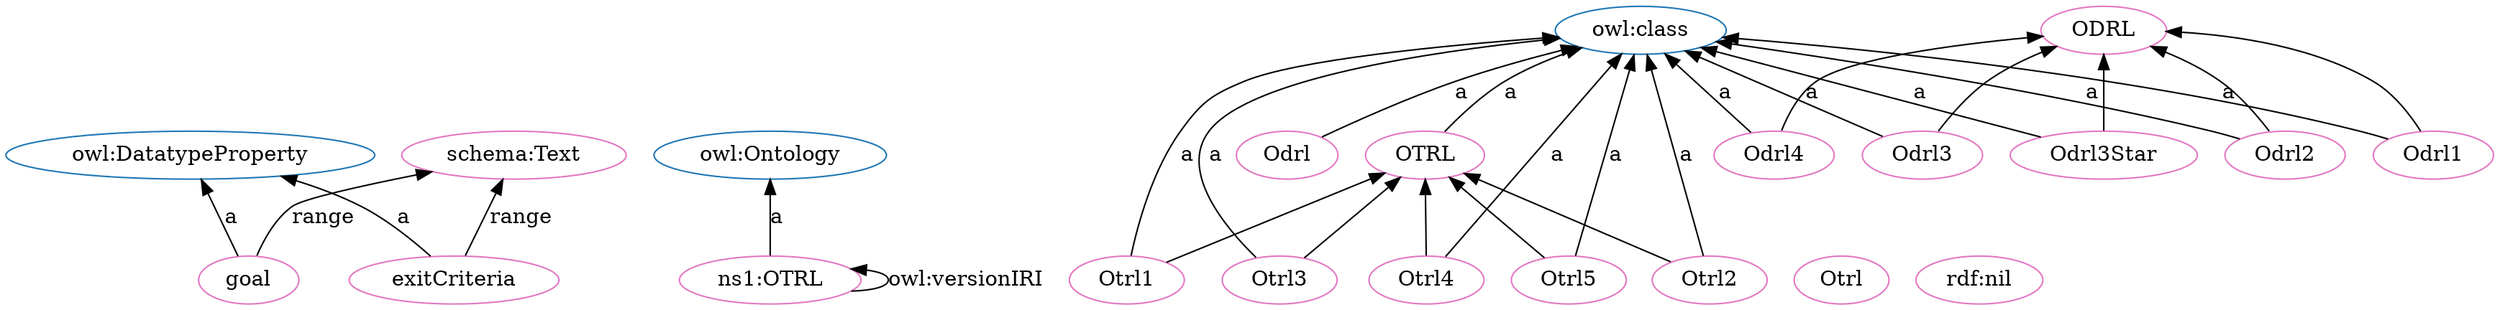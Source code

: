 digraph G {
  rankdir=BT
  node[height=.3]
"http://www.w3.org/2002/07/owl#DatatypeProperty" [fillcolor="#1f77b4" color="#1f77b4" label="owl:DatatypeProperty"]
"http://www.w3.org/2002/07/owl#Ontology" [fillcolor="#1f77b4" color="#1f77b4" label="owl:Ontology"]
"http://purl.org/oseg/ontologies/OTRL#OTRL" [fillcolor="#1f77b4" color="#1f77b4" label="OTRL"]
"http://purl.org/oseg/ontologies/OTRL#ODRL" [fillcolor="#1f77b4" color="#1f77b4" label="ODRL"]
"http://www.w3.org/2002/07/owl#class" [fillcolor="#1f77b4" color="#1f77b4" label="owl:class"]
"http://purl.org/oseg/ontologies/OTRL#Otrl4" [fillcolor="#e377c2" color="#e377c2" label="Otrl4"]
"http://purl.org/oseg/ontologies/OTRL#Otrl1" [fillcolor="#e377c2" color="#e377c2" label="Otrl1"]
"http://purl.org/oseg/ontologies/OTRL#OTRL" [fillcolor="#e377c2" color="#e377c2" label="OTRL"]
"http://purl.org/oseg/ontologies/OTRL#goal" [fillcolor="#e377c2" color="#e377c2" label="goal"]
"http://purl.org/oseg/ontologies/OTRL#Otrl" [fillcolor="#e377c2" color="#e377c2" label="Otrl"]
"http://purl.org/oseg/ontologies/OTRL#ODRL" [fillcolor="#e377c2" color="#e377c2" label="ODRL"]
"http://purl.org/oseg/ontologies/OTRL#Odrl2" [fillcolor="#e377c2" color="#e377c2" label="Odrl2"]
"http://purl.org/oseg/ontologies/OTRL#Odrl3" [fillcolor="#e377c2" color="#e377c2" label="Odrl3"]
"http://www.w3.org/1999/02/22-rdf-syntax-ns#nil" [fillcolor="#e377c2" color="#e377c2" label="rdf:nil"]
"http://purl.org/oseg/ontologies/OTRL" [fillcolor="#e377c2" color="#e377c2" label="ns1:OTRL"]
"http://purl.org/oseg/ontologies/OTRL#exitCriteria" [fillcolor="#e377c2" color="#e377c2" label="exitCriteria"]
"http://purl.org/oseg/ontologies/OTRL#Otrl3" [fillcolor="#e377c2" color="#e377c2" label="Otrl3"]
"http://purl.org/oseg/ontologies/OTRL#Odrl" [fillcolor="#e377c2" color="#e377c2" label="Odrl"]
"http://purl.org/oseg/ontologies/OTRL#Odrl4" [fillcolor="#e377c2" color="#e377c2" label="Odrl4"]
"http://purl.org/oseg/ontologies/OTRL#Odrl3Star" [fillcolor="#e377c2" color="#e377c2" label="Odrl3Star"]
"http://schema.org/Text" [fillcolor="#e377c2" color="#e377c2" label="schema:Text"]
"http://purl.org/oseg/ontologies/OTRL#Otrl2" [fillcolor="#e377c2" color="#e377c2" label="Otrl2"]
"http://purl.org/oseg/ontologies/OTRL#Otrl5" [fillcolor="#e377c2" color="#e377c2" label="Otrl5"]
"http://purl.org/oseg/ontologies/OTRL#Odrl1" [fillcolor="#e377c2" color="#e377c2" label="Odrl1"]
  "http://purl.org/oseg/ontologies/OTRL#Otrl4" -> "http://purl.org/oseg/ontologies/OTRL#OTRL" [label=""]
  "http://purl.org/oseg/ontologies/OTRL#goal" -> "http://www.w3.org/2002/07/owl#DatatypeProperty" [label="a"]
  "http://purl.org/oseg/ontologies/OTRL#Odrl3" -> "http://www.w3.org/2002/07/owl#class" [label="a"]
  "http://purl.org/oseg/ontologies/OTRL" -> "http://www.w3.org/2002/07/owl#Ontology" [label="a"]
  "http://purl.org/oseg/ontologies/OTRL#Otrl3" -> "http://www.w3.org/2002/07/owl#class" [label="a"]
  "http://purl.org/oseg/ontologies/OTRL#Otrl3" -> "http://purl.org/oseg/ontologies/OTRL#OTRL" [label=""]
  "http://purl.org/oseg/ontologies/OTRL#Odrl3" -> "http://purl.org/oseg/ontologies/OTRL#ODRL" [label=""]
  "http://purl.org/oseg/ontologies/OTRL#Odrl3Star" -> "http://www.w3.org/2002/07/owl#class" [label="a"]
  "http://purl.org/oseg/ontologies/OTRL#Odrl3Star" -> "http://purl.org/oseg/ontologies/OTRL#ODRL" [label=""]
  "http://purl.org/oseg/ontologies/OTRL#Otrl5" -> "http://purl.org/oseg/ontologies/OTRL#OTRL" [label=""]
  "http://purl.org/oseg/ontologies/OTRL" -> "http://purl.org/oseg/ontologies/OTRL" [label="owl:versionIRI"]
  "http://purl.org/oseg/ontologies/OTRL#Otrl2" -> "http://www.w3.org/2002/07/owl#class" [label="a"]
  "http://purl.org/oseg/ontologies/OTRL#Otrl4" -> "http://www.w3.org/2002/07/owl#class" [label="a"]
  "http://purl.org/oseg/ontologies/OTRL#Otrl1" -> "http://www.w3.org/2002/07/owl#class" [label="a"]
  "http://purl.org/oseg/ontologies/OTRL#OTRL" -> "http://www.w3.org/2002/07/owl#class" [label="a"]
  "http://purl.org/oseg/ontologies/OTRL#Odrl4" -> "http://purl.org/oseg/ontologies/OTRL#ODRL" [label=""]
  "http://purl.org/oseg/ontologies/OTRL#Odrl2" -> "http://www.w3.org/2002/07/owl#class" [label="a"]
  "http://purl.org/oseg/ontologies/OTRL#Otrl2" -> "http://purl.org/oseg/ontologies/OTRL#OTRL" [label=""]
  "http://purl.org/oseg/ontologies/OTRL#exitCriteria" -> "http://www.w3.org/2002/07/owl#DatatypeProperty" [label="a"]
  "http://purl.org/oseg/ontologies/OTRL#Odrl2" -> "http://purl.org/oseg/ontologies/OTRL#ODRL" [label=""]
  "http://purl.org/oseg/ontologies/OTRL#Odrl4" -> "http://www.w3.org/2002/07/owl#class" [label="a"]
  "http://purl.org/oseg/ontologies/OTRL#Odrl" -> "http://www.w3.org/2002/07/owl#class" [label="a"]
  "http://purl.org/oseg/ontologies/OTRL#Odrl1" -> "http://purl.org/oseg/ontologies/OTRL#ODRL" [label=""]
  "http://purl.org/oseg/ontologies/OTRL#goal" -> "http://schema.org/Text" [label="range"]
  "http://purl.org/oseg/ontologies/OTRL#exitCriteria" -> "http://schema.org/Text" [label="range"]
  "http://purl.org/oseg/ontologies/OTRL#Otrl1" -> "http://purl.org/oseg/ontologies/OTRL#OTRL" [label=""]
  "http://purl.org/oseg/ontologies/OTRL#Otrl5" -> "http://www.w3.org/2002/07/owl#class" [label="a"]
  "http://purl.org/oseg/ontologies/OTRL#Odrl1" -> "http://www.w3.org/2002/07/owl#class" [label="a"]
}
